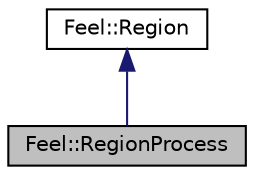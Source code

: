 digraph "Feel::RegionProcess"
{
 // LATEX_PDF_SIZE
  edge [fontname="Helvetica",fontsize="10",labelfontname="Helvetica",labelfontsize="10"];
  node [fontname="Helvetica",fontsize="10",shape=record];
  Node1 [label="Feel::RegionProcess",height=0.2,width=0.4,color="black", fillcolor="grey75", style="filled", fontcolor="black",tooltip="class for RegionProcess"];
  Node2 -> Node1 [dir="back",color="midnightblue",fontsize="10",style="solid",fontname="Helvetica"];
  Node2 [label="Feel::Region",height=0.2,width=0.4,color="black", fillcolor="white", style="filled",URL="$structFeel_1_1Region.html",tooltip=" "];
}
